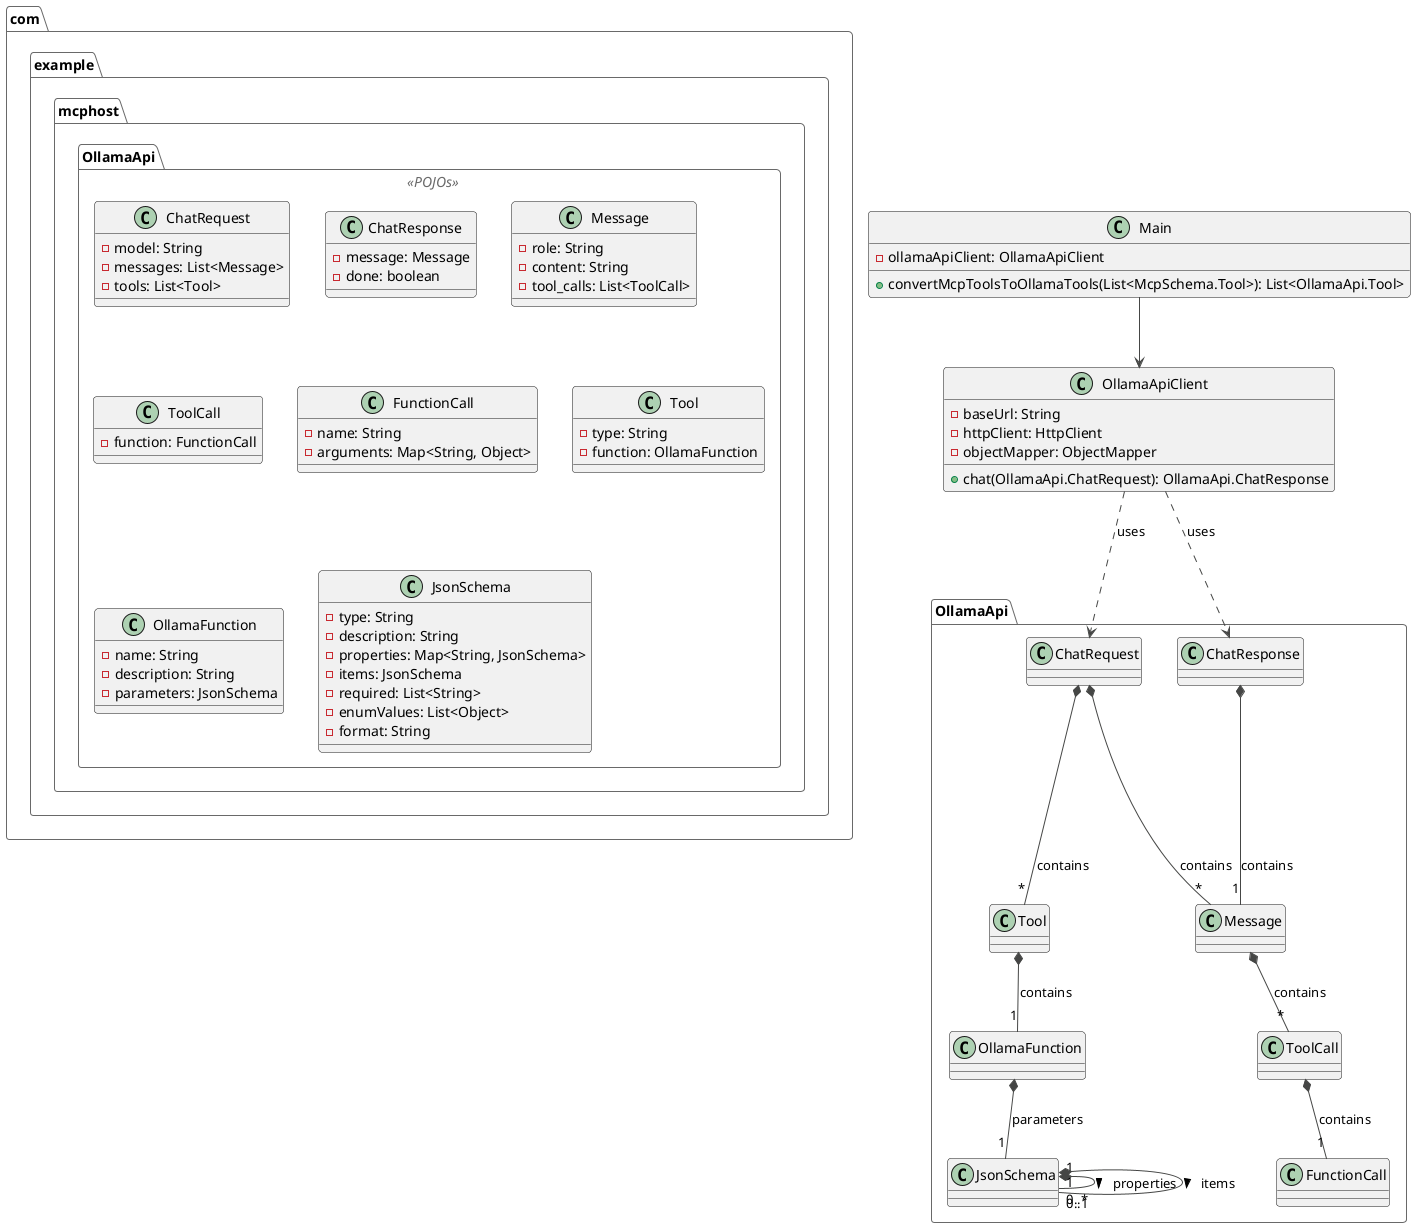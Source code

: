 @startuml OllamaClassDiagram
!theme vibrant

class Main {
  - ollamaApiClient: OllamaApiClient
  + convertMcpToolsToOllamaTools(List<McpSchema.Tool>): List<OllamaApi.Tool>
}

class OllamaApiClient {
  - baseUrl: String
  - httpClient: HttpClient
  - objectMapper: ObjectMapper
  + chat(OllamaApi.ChatRequest): OllamaApi.ChatResponse
}

package "com.example.mcphost.OllamaApi" <<POJOs>> {
  class ChatRequest {
    - model: String
    - messages: List<Message>
    - tools: List<Tool>
  }
  class ChatResponse {
    - message: Message
    - done: boolean
  }
  class Message {
    - role: String
    - content: String
    - tool_calls: List<ToolCall>
  }
  class ToolCall {
    - function: FunctionCall
  }
  class FunctionCall {
    - name: String
    - arguments: Map<String, Object>
  }
  class Tool {
    - type: String
    - function: OllamaFunction
  }
  class OllamaFunction {
    - name: String
    - description: String
    - parameters: JsonSchema
  }
  class JsonSchema {
    - type: String
    - description: String
    - properties: Map<String, JsonSchema>
    - items: JsonSchema
    - required: List<String>
    - enumValues: List<Object>
    - format: String
  }
}

Main --> OllamaApiClient
OllamaApiClient ..> OllamaApi.ChatRequest : uses
OllamaApiClient ..> OllamaApi.ChatResponse : uses

OllamaApi.ChatRequest *-- "*" OllamaApi.Message : contains
OllamaApi.ChatRequest *-- "*" OllamaApi.Tool : contains
OllamaApi.ChatResponse *-- "1" OllamaApi.Message : contains
OllamaApi.Message *-- "*" OllamaApi.ToolCall : contains
OllamaApi.ToolCall *-- "1" OllamaApi.FunctionCall : contains
OllamaApi.Tool *-- "1" OllamaApi.OllamaFunction : contains
OllamaApi.OllamaFunction *-- "1" OllamaApi.JsonSchema : parameters

' Refined relationships for JsonSchema
' A JsonSchema (object type) can have multiple properties, each being a JsonSchema.
OllamaApi.JsonSchema "1" *-- "0..*" OllamaApi.JsonSchema : properties >
' A JsonSchema (array type) has one 'items' schema.
OllamaApi.JsonSchema "1" *-- "0..1" OllamaApi.JsonSchema : items >


@enduml